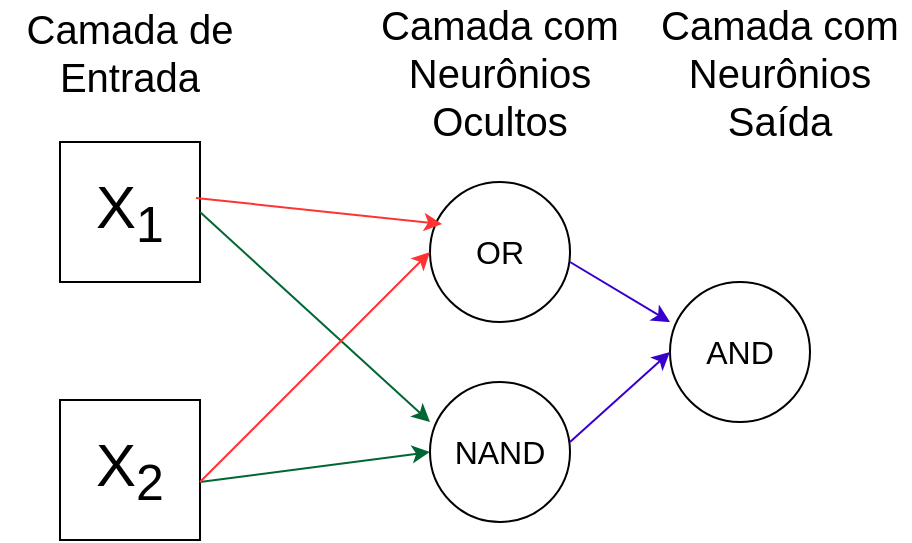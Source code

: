 <mxfile version="27.1.4">
  <diagram name="Página-1" id="Hrszt5Fr_KAt9_tzd4eq">
    <mxGraphModel dx="770" dy="742" grid="1" gridSize="10" guides="1" tooltips="1" connect="1" arrows="1" fold="1" page="1" pageScale="1" pageWidth="827" pageHeight="1169" math="0" shadow="0">
      <root>
        <mxCell id="0" />
        <mxCell id="1" parent="0" />
        <mxCell id="SlWbrO8GuP0TGCZLVEYo-11" value="&lt;font style=&quot;font-size: 30px;&quot;&gt;X&lt;sub&gt;1&lt;/sub&gt;&lt;/font&gt;" style="rounded=0;whiteSpace=wrap;html=1;" parent="1" vertex="1">
          <mxGeometry x="265" y="130" width="70" height="70" as="geometry" />
        </mxCell>
        <mxCell id="SlWbrO8GuP0TGCZLVEYo-13" value="&lt;font style=&quot;font-size: 30px;&quot;&gt;X&lt;sub&gt;2&lt;/sub&gt;&lt;/font&gt;" style="rounded=0;whiteSpace=wrap;html=1;" parent="1" vertex="1">
          <mxGeometry x="265" y="259" width="70" height="70" as="geometry" />
        </mxCell>
        <mxCell id="SlWbrO8GuP0TGCZLVEYo-15" value="&lt;span&gt;OR&lt;/span&gt;" style="ellipse;whiteSpace=wrap;html=1;fontSize=16;" parent="1" vertex="1">
          <mxGeometry x="450" y="150" width="70" height="70" as="geometry" />
        </mxCell>
        <mxCell id="SlWbrO8GuP0TGCZLVEYo-16" value="&lt;span&gt;NAND&lt;/span&gt;" style="ellipse;whiteSpace=wrap;html=1;fontSize=16;" parent="1" vertex="1">
          <mxGeometry x="450" y="250" width="70" height="70" as="geometry" />
        </mxCell>
        <mxCell id="SlWbrO8GuP0TGCZLVEYo-19" value="Camada com Neurônios Ocultos" style="text;html=1;align=center;verticalAlign=middle;whiteSpace=wrap;rounded=0;strokeColor=none;fontSize=20;" parent="1" vertex="1">
          <mxGeometry x="420" y="80" width="130" height="30" as="geometry" />
        </mxCell>
        <mxCell id="SlWbrO8GuP0TGCZLVEYo-23" value="" style="endArrow=classic;html=1;rounded=0;entryX=0.086;entryY=0.3;entryDx=0;entryDy=0;entryPerimeter=0;fillColor=#f8cecc;strokeColor=#FF3333;exitX=0.971;exitY=0.4;exitDx=0;exitDy=0;exitPerimeter=0;" parent="1" source="SlWbrO8GuP0TGCZLVEYo-11" target="SlWbrO8GuP0TGCZLVEYo-15" edge="1">
          <mxGeometry width="50" height="50" relative="1" as="geometry">
            <mxPoint x="335" y="200" as="sourcePoint" />
            <mxPoint x="385" y="150" as="targetPoint" />
          </mxGeometry>
        </mxCell>
        <mxCell id="SlWbrO8GuP0TGCZLVEYo-26" value="" style="endArrow=classic;html=1;rounded=0;entryX=0;entryY=0.286;entryDx=0;entryDy=0;entryPerimeter=0;strokeColor=#006633;exitX=1;exitY=0.5;exitDx=0;exitDy=0;" parent="1" source="SlWbrO8GuP0TGCZLVEYo-11" target="SlWbrO8GuP0TGCZLVEYo-16" edge="1">
          <mxGeometry width="50" height="50" relative="1" as="geometry">
            <mxPoint x="335" y="200" as="sourcePoint" />
            <mxPoint x="385" y="150" as="targetPoint" />
          </mxGeometry>
        </mxCell>
        <mxCell id="SlWbrO8GuP0TGCZLVEYo-27" value="" style="endArrow=classic;html=1;rounded=0;entryX=0;entryY=0.5;entryDx=0;entryDy=0;strokeColor=#006633;" parent="1" target="SlWbrO8GuP0TGCZLVEYo-16" edge="1">
          <mxGeometry width="50" height="50" relative="1" as="geometry">
            <mxPoint x="335" y="300" as="sourcePoint" />
            <mxPoint x="385" y="250" as="targetPoint" />
          </mxGeometry>
        </mxCell>
        <mxCell id="SlWbrO8GuP0TGCZLVEYo-42" value="" style="endArrow=classic;html=1;rounded=0;entryX=0;entryY=0.5;entryDx=0;entryDy=0;fillColor=#f8cecc;strokeColor=#FF3333;" parent="1" target="SlWbrO8GuP0TGCZLVEYo-15" edge="1">
          <mxGeometry width="50" height="50" relative="1" as="geometry">
            <mxPoint x="335" y="300" as="sourcePoint" />
            <mxPoint x="385" y="250" as="targetPoint" />
          </mxGeometry>
        </mxCell>
        <mxCell id="SlWbrO8GuP0TGCZLVEYo-43" value="&lt;span&gt;AND&lt;/span&gt;" style="ellipse;whiteSpace=wrap;html=1;fontSize=16;" parent="1" vertex="1">
          <mxGeometry x="570" y="200" width="70" height="70" as="geometry" />
        </mxCell>
        <mxCell id="SlWbrO8GuP0TGCZLVEYo-46" value="Camada com Neurônios Saída" style="text;html=1;align=center;verticalAlign=middle;whiteSpace=wrap;rounded=0;strokeColor=none;fontSize=20;" parent="1" vertex="1">
          <mxGeometry x="560" y="80" width="130" height="30" as="geometry" />
        </mxCell>
        <mxCell id="SlWbrO8GuP0TGCZLVEYo-47" value="" style="endArrow=classic;html=1;rounded=0;entryX=0;entryY=0.286;entryDx=0;entryDy=0;entryPerimeter=0;fillColor=#6a00ff;strokeColor=#3700CC;" parent="1" target="SlWbrO8GuP0TGCZLVEYo-43" edge="1">
          <mxGeometry width="50" height="50" relative="1" as="geometry">
            <mxPoint x="520" y="190" as="sourcePoint" />
            <mxPoint x="570" y="140" as="targetPoint" />
          </mxGeometry>
        </mxCell>
        <mxCell id="SlWbrO8GuP0TGCZLVEYo-48" value="" style="endArrow=classic;html=1;rounded=0;entryX=0;entryY=0.5;entryDx=0;entryDy=0;fillColor=#6a00ff;strokeColor=#3700CC;" parent="1" target="SlWbrO8GuP0TGCZLVEYo-43" edge="1">
          <mxGeometry width="50" height="50" relative="1" as="geometry">
            <mxPoint x="520" y="280" as="sourcePoint" />
            <mxPoint x="570" y="230" as="targetPoint" />
          </mxGeometry>
        </mxCell>
        <mxCell id="SlWbrO8GuP0TGCZLVEYo-56" value="Camada de Entrada" style="text;html=1;align=center;verticalAlign=middle;whiteSpace=wrap;rounded=0;strokeColor=none;fontSize=20;" parent="1" vertex="1">
          <mxGeometry x="235" y="70" width="130" height="30" as="geometry" />
        </mxCell>
      </root>
    </mxGraphModel>
  </diagram>
</mxfile>
